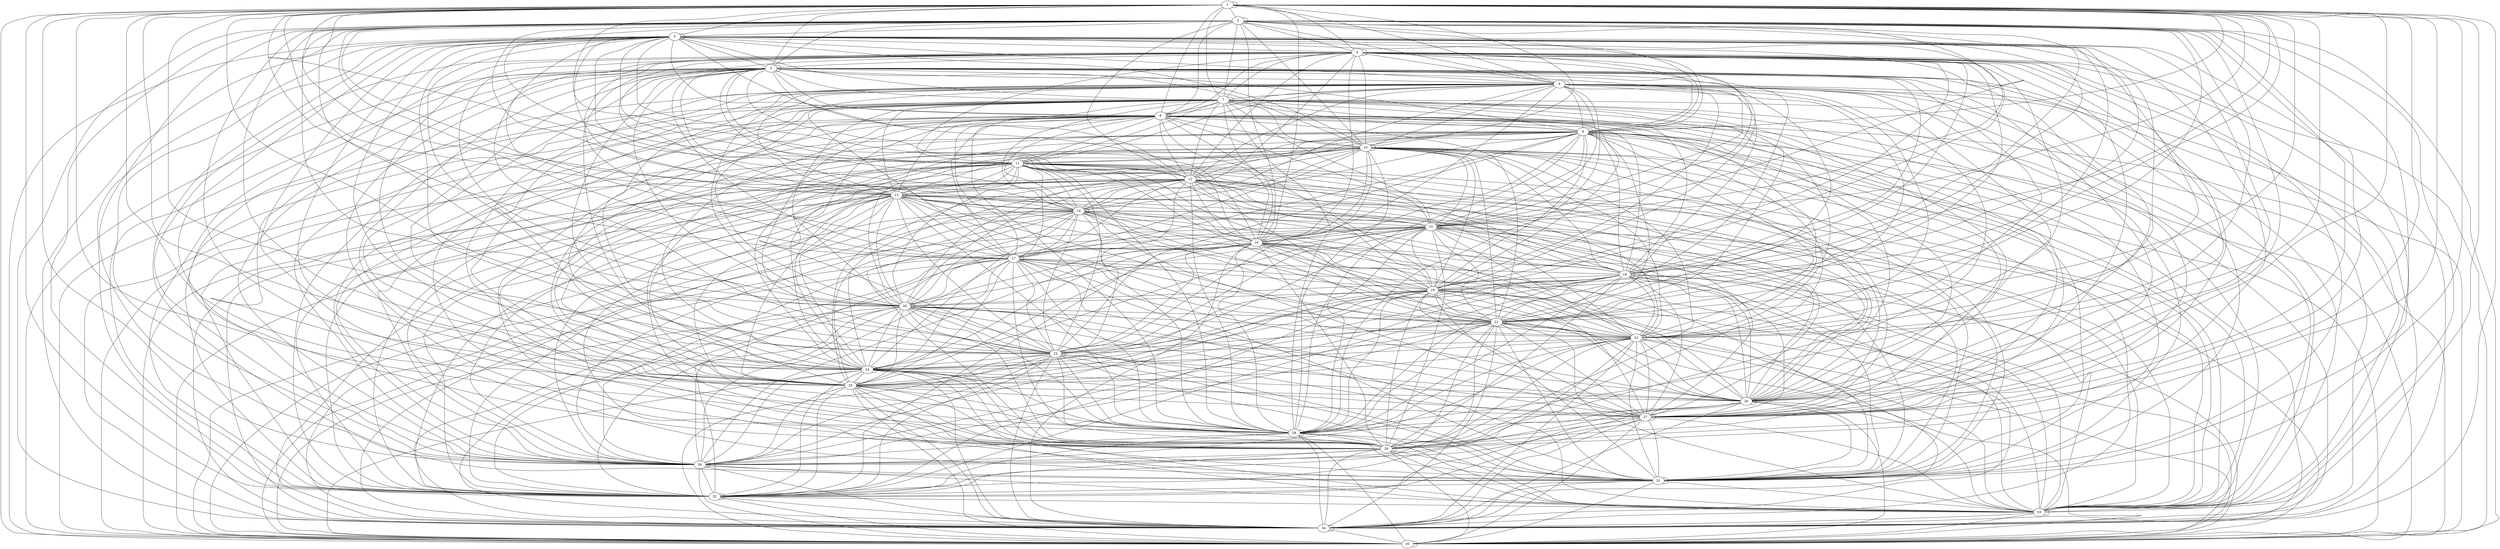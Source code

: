graph  {
1 [host_bandwidth_down="10 Mbit", host_bandwidth_up="10 Mbit"];
2 [host_bandwidth_down="10 Mbit", host_bandwidth_up="10 Mbit"];
3 [host_bandwidth_down="10 Mbit", host_bandwidth_up="10 Mbit"];
4 [host_bandwidth_down="10 Mbit", host_bandwidth_up="10 Mbit"];
5 [host_bandwidth_down="10 Mbit", host_bandwidth_up="10 Mbit"];
6 [host_bandwidth_down="10 Mbit", host_bandwidth_up="10 Mbit"];
7 [host_bandwidth_down="10 Mbit", host_bandwidth_up="10 Mbit"];
8 [host_bandwidth_down="10 Mbit", host_bandwidth_up="10 Mbit"];
9 [host_bandwidth_down="10 Mbit", host_bandwidth_up="10 Mbit"];
10 [host_bandwidth_down="10 Mbit", host_bandwidth_up="10 Mbit"];
11 [host_bandwidth_down="10 Mbit", host_bandwidth_up="10 Mbit"];
12 [host_bandwidth_down="10 Mbit", host_bandwidth_up="10 Mbit"];
13 [host_bandwidth_down="10 Mbit", host_bandwidth_up="10 Mbit"];
14 [host_bandwidth_down="10 Mbit", host_bandwidth_up="10 Mbit"];
15 [host_bandwidth_down="10 Mbit", host_bandwidth_up="10 Mbit"];
16 [host_bandwidth_down="10 Mbit", host_bandwidth_up="10 Mbit"];
17 [host_bandwidth_down="10 Mbit", host_bandwidth_up="10 Mbit"];
18 [host_bandwidth_down="10 Mbit", host_bandwidth_up="10 Mbit"];
19 [host_bandwidth_down="10 Mbit", host_bandwidth_up="10 Mbit"];
20 [host_bandwidth_down="10 Mbit", host_bandwidth_up="10 Mbit"];
21 [host_bandwidth_down="10 Mbit", host_bandwidth_up="10 Mbit"];
22 [host_bandwidth_down="10 Mbit", host_bandwidth_up="10 Mbit"];
23 [host_bandwidth_down="10 Mbit", host_bandwidth_up="10 Mbit"];
24 [host_bandwidth_down="10 Mbit", host_bandwidth_up="10 Mbit"];
25 [host_bandwidth_down="10 Mbit", host_bandwidth_up="10 Mbit"];
26 [host_bandwidth_down="10 Mbit", host_bandwidth_up="10 Mbit"];
27 [host_bandwidth_down="10 Mbit", host_bandwidth_up="10 Mbit"];
28 [host_bandwidth_down="10 Mbit", host_bandwidth_up="10 Mbit"];
29 [host_bandwidth_down="10 Mbit", host_bandwidth_up="10 Mbit"];
30 [host_bandwidth_down="10 Mbit", host_bandwidth_up="10 Mbit"];
31 [host_bandwidth_down="10 Mbit", host_bandwidth_up="10 Mbit"];
32 [host_bandwidth_down="10 Mbit", host_bandwidth_up="10 Mbit"];
33 [host_bandwidth_down="10 Mbit", host_bandwidth_up="10 Mbit"];
34 [host_bandwidth_down="10 Mbit", host_bandwidth_up="10 Mbit"];
35 [host_bandwidth_down="10 Mbit", host_bandwidth_up="10 Mbit"];
1 -- 1  [latency="10 ms", packet_loss="0.0", weight=0];
1 -- 2  [latency="10 ms", packet_loss="0.0", weight=1];
1 -- 3  [latency="10 ms", packet_loss="0.0", weight=1];
1 -- 4  [latency="10 ms", packet_loss="0.0", weight=1];
1 -- 5  [latency="10 ms", packet_loss="0.0", weight=1];
1 -- 6  [latency="10 ms", packet_loss="0.0", weight=1];
1 -- 7  [latency="10 ms", packet_loss="0.0", weight=1];
1 -- 8  [latency="10 ms", packet_loss="0.0", weight=1];
1 -- 9  [latency="10 ms", packet_loss="0.0", weight=1];
1 -- 10  [latency="10 ms", packet_loss="0.0", weight=1];
1 -- 11  [latency="10 ms", packet_loss="0.0", weight=1];
1 -- 12  [latency="10 ms", packet_loss="0.0", weight=1];
1 -- 13  [latency="10 ms", packet_loss="0.0", weight=1];
1 -- 14  [latency="10 ms", packet_loss="0.0", weight=1];
1 -- 15  [latency="10 ms", packet_loss="0.0", weight=1];
1 -- 16  [latency="10 ms", packet_loss="0.0", weight=1];
1 -- 17  [latency="10 ms", packet_loss="0.0", weight=1];
1 -- 18  [latency="10 ms", packet_loss="0.0", weight=1];
1 -- 19  [latency="10 ms", packet_loss="0.0", weight=1];
1 -- 20  [latency="10 ms", packet_loss="0.0", weight=1];
1 -- 21  [latency="10 ms", packet_loss="0.0", weight=1];
1 -- 22  [latency="10 ms", packet_loss="0.0", weight=1];
1 -- 23  [latency="10 ms", packet_loss="0.0", weight=1];
1 -- 24  [latency="10 ms", packet_loss="0.0", weight=1];
1 -- 25  [latency="10 ms", packet_loss="0.0", weight=1];
1 -- 26  [latency="10 ms", packet_loss="0.0", weight=1];
1 -- 27  [latency="10 ms", packet_loss="0.0", weight=1];
1 -- 28  [latency="10 ms", packet_loss="0.0", weight=1];
1 -- 29  [latency="10 ms", packet_loss="0.0", weight=1];
1 -- 30  [latency="10 ms", packet_loss="0.0", weight=1];
1 -- 31  [latency="10 ms", packet_loss="0.0", weight=1];
1 -- 32  [latency="10 ms", packet_loss="0.0", weight=1];
1 -- 33  [latency="10 ms", packet_loss="0.0", weight=1];
1 -- 34  [latency="10 ms", packet_loss="0.0", weight=1];
1 -- 35  [latency="10 ms", packet_loss="0.0", weight=1];
2 -- 2  [latency="10 ms", packet_loss="0.0", weight=0];
2 -- 3  [latency="10 ms", packet_loss="0.0", weight=1];
2 -- 4  [latency="10 ms", packet_loss="0.0", weight=1];
2 -- 5  [latency="10 ms", packet_loss="0.0", weight=1];
2 -- 6  [latency="10 ms", packet_loss="0.0", weight=1];
2 -- 7  [latency="10 ms", packet_loss="0.0", weight=1];
2 -- 8  [latency="10 ms", packet_loss="0.0", weight=1];
2 -- 9  [latency="10 ms", packet_loss="0.0", weight=1];
2 -- 10  [latency="10 ms", packet_loss="0.0", weight=1];
2 -- 11  [latency="10 ms", packet_loss="0.0", weight=1];
2 -- 12  [latency="10 ms", packet_loss="0.0", weight=1];
2 -- 13  [latency="10 ms", packet_loss="0.0", weight=1];
2 -- 14  [latency="10 ms", packet_loss="0.0", weight=1];
2 -- 15  [latency="10 ms", packet_loss="0.0", weight=1];
2 -- 16  [latency="10 ms", packet_loss="0.0", weight=1];
2 -- 17  [latency="10 ms", packet_loss="0.0", weight=1];
2 -- 18  [latency="10 ms", packet_loss="0.0", weight=1];
2 -- 19  [latency="10 ms", packet_loss="0.0", weight=1];
2 -- 20  [latency="10 ms", packet_loss="0.0", weight=1];
2 -- 21  [latency="10 ms", packet_loss="0.0", weight=1];
2 -- 22  [latency="10 ms", packet_loss="0.0", weight=1];
2 -- 23  [latency="10 ms", packet_loss="0.0", weight=1];
2 -- 24  [latency="10 ms", packet_loss="0.0", weight=1];
2 -- 25  [latency="10 ms", packet_loss="0.0", weight=1];
2 -- 26  [latency="10 ms", packet_loss="0.0", weight=1];
2 -- 27  [latency="10 ms", packet_loss="0.0", weight=1];
2 -- 28  [latency="10 ms", packet_loss="0.0", weight=1];
2 -- 29  [latency="10 ms", packet_loss="0.0", weight=1];
2 -- 30  [latency="10 ms", packet_loss="0.0", weight=1];
2 -- 31  [latency="10 ms", packet_loss="0.0", weight=1];
2 -- 32  [latency="10 ms", packet_loss="0.0", weight=1];
2 -- 33  [latency="10 ms", packet_loss="0.0", weight=1];
2 -- 34  [latency="10 ms", packet_loss="0.0", weight=1];
2 -- 35  [latency="10 ms", packet_loss="0.0", weight=1];
3 -- 3  [latency="10 ms", packet_loss="0.0", weight=0];
3 -- 4  [latency="10 ms", packet_loss="0.0", weight=1];
3 -- 5  [latency="10 ms", packet_loss="0.0", weight=1];
3 -- 6  [latency="10 ms", packet_loss="0.0", weight=1];
3 -- 7  [latency="10 ms", packet_loss="0.0", weight=1];
3 -- 8  [latency="10 ms", packet_loss="0.0", weight=1];
3 -- 9  [latency="10 ms", packet_loss="0.0", weight=1];
3 -- 10  [latency="10 ms", packet_loss="0.0", weight=1];
3 -- 11  [latency="10 ms", packet_loss="0.0", weight=1];
3 -- 12  [latency="10 ms", packet_loss="0.0", weight=1];
3 -- 13  [latency="10 ms", packet_loss="0.0", weight=1];
3 -- 14  [latency="10 ms", packet_loss="0.0", weight=1];
3 -- 15  [latency="10 ms", packet_loss="0.0", weight=1];
3 -- 16  [latency="10 ms", packet_loss="0.0", weight=1];
3 -- 17  [latency="10 ms", packet_loss="0.0", weight=1];
3 -- 18  [latency="10 ms", packet_loss="0.0", weight=1];
3 -- 19  [latency="10 ms", packet_loss="0.0", weight=1];
3 -- 20  [latency="10 ms", packet_loss="0.0", weight=1];
3 -- 21  [latency="10 ms", packet_loss="0.0", weight=1];
3 -- 22  [latency="10 ms", packet_loss="0.0", weight=1];
3 -- 23  [latency="10 ms", packet_loss="0.0", weight=1];
3 -- 24  [latency="10 ms", packet_loss="0.0", weight=1];
3 -- 25  [latency="10 ms", packet_loss="0.0", weight=1];
3 -- 26  [latency="10 ms", packet_loss="0.0", weight=1];
3 -- 27  [latency="10 ms", packet_loss="0.0", weight=1];
3 -- 28  [latency="10 ms", packet_loss="0.0", weight=1];
3 -- 29  [latency="10 ms", packet_loss="0.0", weight=1];
3 -- 30  [latency="10 ms", packet_loss="0.0", weight=1];
3 -- 31  [latency="10 ms", packet_loss="0.0", weight=1];
3 -- 32  [latency="10 ms", packet_loss="0.0", weight=1];
3 -- 33  [latency="10 ms", packet_loss="0.0", weight=1];
3 -- 34  [latency="10 ms", packet_loss="0.0", weight=1];
3 -- 35  [latency="10 ms", packet_loss="0.0", weight=1];
4 -- 4  [latency="10 ms", packet_loss="0.0", weight=0];
4 -- 5  [latency="10 ms", packet_loss="0.0", weight=1];
4 -- 6  [latency="10 ms", packet_loss="0.0", weight=1];
4 -- 7  [latency="10 ms", packet_loss="0.0", weight=1];
4 -- 8  [latency="10 ms", packet_loss="0.0", weight=1];
4 -- 9  [latency="10 ms", packet_loss="0.0", weight=1];
4 -- 10  [latency="10 ms", packet_loss="0.0", weight=1];
4 -- 11  [latency="10 ms", packet_loss="0.0", weight=1];
4 -- 12  [latency="10 ms", packet_loss="0.0", weight=1];
4 -- 13  [latency="10 ms", packet_loss="0.0", weight=1];
4 -- 14  [latency="10 ms", packet_loss="0.0", weight=1];
4 -- 15  [latency="10 ms", packet_loss="0.0", weight=1];
4 -- 16  [latency="10 ms", packet_loss="0.0", weight=1];
4 -- 17  [latency="10 ms", packet_loss="0.0", weight=1];
4 -- 18  [latency="10 ms", packet_loss="0.0", weight=1];
4 -- 19  [latency="10 ms", packet_loss="0.0", weight=1];
4 -- 20  [latency="10 ms", packet_loss="0.0", weight=1];
4 -- 21  [latency="10 ms", packet_loss="0.0", weight=1];
4 -- 22  [latency="10 ms", packet_loss="0.0", weight=1];
4 -- 23  [latency="10 ms", packet_loss="0.0", weight=1];
4 -- 24  [latency="10 ms", packet_loss="0.0", weight=1];
4 -- 25  [latency="10 ms", packet_loss="0.0", weight=1];
4 -- 26  [latency="10 ms", packet_loss="0.0", weight=1];
4 -- 27  [latency="10 ms", packet_loss="0.0", weight=1];
4 -- 28  [latency="10 ms", packet_loss="0.0", weight=1];
4 -- 29  [latency="10 ms", packet_loss="0.0", weight=1];
4 -- 30  [latency="10 ms", packet_loss="0.0", weight=1];
4 -- 31  [latency="10 ms", packet_loss="0.0", weight=1];
4 -- 32  [latency="10 ms", packet_loss="0.0", weight=1];
4 -- 33  [latency="10 ms", packet_loss="0.0", weight=1];
4 -- 34  [latency="10 ms", packet_loss="0.0", weight=1];
4 -- 35  [latency="10 ms", packet_loss="0.0", weight=1];
5 -- 5  [latency="10 ms", packet_loss="0.0", weight=0];
5 -- 6  [latency="10 ms", packet_loss="0.0", weight=1];
5 -- 7  [latency="10 ms", packet_loss="0.0", weight=1];
5 -- 8  [latency="10 ms", packet_loss="0.0", weight=1];
5 -- 9  [latency="10 ms", packet_loss="0.0", weight=1];
5 -- 10  [latency="10 ms", packet_loss="0.0", weight=1];
5 -- 11  [latency="10 ms", packet_loss="0.0", weight=1];
5 -- 12  [latency="10 ms", packet_loss="0.0", weight=1];
5 -- 13  [latency="10 ms", packet_loss="0.0", weight=1];
5 -- 14  [latency="10 ms", packet_loss="0.0", weight=1];
5 -- 15  [latency="10 ms", packet_loss="0.0", weight=1];
5 -- 16  [latency="10 ms", packet_loss="0.0", weight=1];
5 -- 17  [latency="10 ms", packet_loss="0.0", weight=1];
5 -- 18  [latency="10 ms", packet_loss="0.0", weight=1];
5 -- 19  [latency="10 ms", packet_loss="0.0", weight=1];
5 -- 20  [latency="10 ms", packet_loss="0.0", weight=1];
5 -- 21  [latency="10 ms", packet_loss="0.0", weight=1];
5 -- 22  [latency="10 ms", packet_loss="0.0", weight=1];
5 -- 23  [latency="10 ms", packet_loss="0.0", weight=1];
5 -- 24  [latency="10 ms", packet_loss="0.0", weight=1];
5 -- 25  [latency="10 ms", packet_loss="0.0", weight=1];
5 -- 26  [latency="10 ms", packet_loss="0.0", weight=1];
5 -- 27  [latency="10 ms", packet_loss="0.0", weight=1];
5 -- 28  [latency="10 ms", packet_loss="0.0", weight=1];
5 -- 29  [latency="10 ms", packet_loss="0.0", weight=1];
5 -- 30  [latency="10 ms", packet_loss="0.0", weight=1];
5 -- 31  [latency="10 ms", packet_loss="0.0", weight=1];
5 -- 32  [latency="10 ms", packet_loss="0.0", weight=1];
5 -- 33  [latency="10 ms", packet_loss="0.0", weight=1];
5 -- 34  [latency="10 ms", packet_loss="0.0", weight=1];
5 -- 35  [latency="10 ms", packet_loss="0.0", weight=1];
6 -- 6  [latency="10 ms", packet_loss="0.0", weight=0];
6 -- 7  [latency="10 ms", packet_loss="0.0", weight=1];
6 -- 8  [latency="10 ms", packet_loss="0.0", weight=1];
6 -- 9  [latency="10 ms", packet_loss="0.0", weight=1];
6 -- 10  [latency="10 ms", packet_loss="0.0", weight=1];
6 -- 11  [latency="10 ms", packet_loss="0.0", weight=1];
6 -- 12  [latency="10 ms", packet_loss="0.0", weight=1];
6 -- 13  [latency="10 ms", packet_loss="0.0", weight=1];
6 -- 14  [latency="10 ms", packet_loss="0.0", weight=1];
6 -- 15  [latency="10 ms", packet_loss="0.0", weight=1];
6 -- 16  [latency="10 ms", packet_loss="0.0", weight=1];
6 -- 17  [latency="10 ms", packet_loss="0.0", weight=1];
6 -- 18  [latency="10 ms", packet_loss="0.0", weight=1];
6 -- 19  [latency="10 ms", packet_loss="0.0", weight=1];
6 -- 20  [latency="10 ms", packet_loss="0.0", weight=1];
6 -- 21  [latency="10 ms", packet_loss="0.0", weight=1];
6 -- 22  [latency="10 ms", packet_loss="0.0", weight=1];
6 -- 23  [latency="10 ms", packet_loss="0.0", weight=1];
6 -- 24  [latency="10 ms", packet_loss="0.0", weight=1];
6 -- 25  [latency="10 ms", packet_loss="0.0", weight=1];
6 -- 26  [latency="10 ms", packet_loss="0.0", weight=1];
6 -- 27  [latency="10 ms", packet_loss="0.0", weight=1];
6 -- 28  [latency="10 ms", packet_loss="0.0", weight=1];
6 -- 29  [latency="10 ms", packet_loss="0.0", weight=1];
6 -- 30  [latency="10 ms", packet_loss="0.0", weight=1];
6 -- 31  [latency="10 ms", packet_loss="0.0", weight=1];
6 -- 32  [latency="10 ms", packet_loss="0.0", weight=1];
6 -- 33  [latency="10 ms", packet_loss="0.0", weight=1];
6 -- 34  [latency="10 ms", packet_loss="0.0", weight=1];
6 -- 35  [latency="10 ms", packet_loss="0.0", weight=1];
7 -- 7  [latency="10 ms", packet_loss="0.0", weight=0];
7 -- 8  [latency="10 ms", packet_loss="0.0", weight=1];
7 -- 9  [latency="10 ms", packet_loss="0.0", weight=1];
7 -- 10  [latency="10 ms", packet_loss="0.0", weight=1];
7 -- 11  [latency="10 ms", packet_loss="0.0", weight=1];
7 -- 12  [latency="10 ms", packet_loss="0.0", weight=1];
7 -- 13  [latency="10 ms", packet_loss="0.0", weight=1];
7 -- 14  [latency="10 ms", packet_loss="0.0", weight=1];
7 -- 15  [latency="10 ms", packet_loss="0.0", weight=1];
7 -- 16  [latency="10 ms", packet_loss="0.0", weight=1];
7 -- 17  [latency="10 ms", packet_loss="0.0", weight=1];
7 -- 18  [latency="10 ms", packet_loss="0.0", weight=1];
7 -- 19  [latency="10 ms", packet_loss="0.0", weight=1];
7 -- 20  [latency="10 ms", packet_loss="0.0", weight=1];
7 -- 21  [latency="10 ms", packet_loss="0.0", weight=1];
7 -- 22  [latency="10 ms", packet_loss="0.0", weight=1];
7 -- 23  [latency="10 ms", packet_loss="0.0", weight=1];
7 -- 24  [latency="10 ms", packet_loss="0.0", weight=1];
7 -- 25  [latency="10 ms", packet_loss="0.0", weight=1];
7 -- 26  [latency="10 ms", packet_loss="0.0", weight=1];
7 -- 27  [latency="10 ms", packet_loss="0.0", weight=1];
7 -- 28  [latency="10 ms", packet_loss="0.0", weight=1];
7 -- 29  [latency="10 ms", packet_loss="0.0", weight=1];
7 -- 30  [latency="10 ms", packet_loss="0.0", weight=1];
7 -- 31  [latency="10 ms", packet_loss="0.0", weight=1];
7 -- 32  [latency="10 ms", packet_loss="0.0", weight=1];
7 -- 33  [latency="10 ms", packet_loss="0.0", weight=1];
7 -- 34  [latency="10 ms", packet_loss="0.0", weight=1];
7 -- 35  [latency="10 ms", packet_loss="0.0", weight=1];
8 -- 8  [latency="10 ms", packet_loss="0.0", weight=0];
8 -- 9  [latency="10 ms", packet_loss="0.0", weight=1];
8 -- 10  [latency="10 ms", packet_loss="0.0", weight=1];
8 -- 11  [latency="10 ms", packet_loss="0.0", weight=1];
8 -- 12  [latency="10 ms", packet_loss="0.0", weight=1];
8 -- 13  [latency="10 ms", packet_loss="0.0", weight=1];
8 -- 14  [latency="10 ms", packet_loss="0.0", weight=1];
8 -- 15  [latency="10 ms", packet_loss="0.0", weight=1];
8 -- 16  [latency="10 ms", packet_loss="0.0", weight=1];
8 -- 17  [latency="10 ms", packet_loss="0.0", weight=1];
8 -- 18  [latency="10 ms", packet_loss="0.0", weight=1];
8 -- 19  [latency="10 ms", packet_loss="0.0", weight=1];
8 -- 20  [latency="10 ms", packet_loss="0.0", weight=1];
8 -- 21  [latency="10 ms", packet_loss="0.0", weight=1];
8 -- 22  [latency="10 ms", packet_loss="0.0", weight=1];
8 -- 23  [latency="10 ms", packet_loss="0.0", weight=1];
8 -- 24  [latency="10 ms", packet_loss="0.0", weight=1];
8 -- 25  [latency="10 ms", packet_loss="0.0", weight=1];
8 -- 26  [latency="10 ms", packet_loss="0.0", weight=1];
8 -- 27  [latency="10 ms", packet_loss="0.0", weight=1];
8 -- 28  [latency="10 ms", packet_loss="0.0", weight=1];
8 -- 29  [latency="10 ms", packet_loss="0.0", weight=1];
8 -- 30  [latency="10 ms", packet_loss="0.0", weight=1];
8 -- 31  [latency="10 ms", packet_loss="0.0", weight=1];
8 -- 32  [latency="10 ms", packet_loss="0.0", weight=1];
8 -- 33  [latency="10 ms", packet_loss="0.0", weight=1];
8 -- 34  [latency="10 ms", packet_loss="0.0", weight=1];
8 -- 35  [latency="10 ms", packet_loss="0.0", weight=1];
9 -- 9  [latency="10 ms", packet_loss="0.0", weight=0];
9 -- 10  [latency="10 ms", packet_loss="0.0", weight=1];
9 -- 11  [latency="10 ms", packet_loss="0.0", weight=1];
9 -- 12  [latency="10 ms", packet_loss="0.0", weight=1];
9 -- 13  [latency="10 ms", packet_loss="0.0", weight=1];
9 -- 14  [latency="10 ms", packet_loss="0.0", weight=1];
9 -- 15  [latency="10 ms", packet_loss="0.0", weight=1];
9 -- 16  [latency="10 ms", packet_loss="0.0", weight=1];
9 -- 17  [latency="10 ms", packet_loss="0.0", weight=1];
9 -- 18  [latency="10 ms", packet_loss="0.0", weight=1];
9 -- 19  [latency="10 ms", packet_loss="0.0", weight=1];
9 -- 20  [latency="10 ms", packet_loss="0.0", weight=1];
9 -- 21  [latency="10 ms", packet_loss="0.0", weight=1];
9 -- 22  [latency="10 ms", packet_loss="0.0", weight=1];
9 -- 23  [latency="10 ms", packet_loss="0.0", weight=1];
9 -- 24  [latency="10 ms", packet_loss="0.0", weight=1];
9 -- 25  [latency="10 ms", packet_loss="0.0", weight=1];
9 -- 26  [latency="10 ms", packet_loss="0.0", weight=1];
9 -- 27  [latency="10 ms", packet_loss="0.0", weight=1];
9 -- 28  [latency="10 ms", packet_loss="0.0", weight=1];
9 -- 29  [latency="10 ms", packet_loss="0.0", weight=1];
9 -- 30  [latency="10 ms", packet_loss="0.0", weight=1];
9 -- 31  [latency="10 ms", packet_loss="0.0", weight=1];
9 -- 32  [latency="10 ms", packet_loss="0.0", weight=1];
9 -- 33  [latency="10 ms", packet_loss="0.0", weight=1];
9 -- 34  [latency="10 ms", packet_loss="0.0", weight=1];
9 -- 35  [latency="10 ms", packet_loss="0.0", weight=1];
10 -- 10  [latency="10 ms", packet_loss="0.0", weight=0];
10 -- 11  [latency="10 ms", packet_loss="0.0", weight=1];
10 -- 12  [latency="10 ms", packet_loss="0.0", weight=1];
10 -- 13  [latency="10 ms", packet_loss="0.0", weight=1];
10 -- 14  [latency="10 ms", packet_loss="0.0", weight=1];
10 -- 15  [latency="10 ms", packet_loss="0.0", weight=1];
10 -- 16  [latency="10 ms", packet_loss="0.0", weight=1];
10 -- 17  [latency="10 ms", packet_loss="0.0", weight=1];
10 -- 18  [latency="10 ms", packet_loss="0.0", weight=1];
10 -- 19  [latency="10 ms", packet_loss="0.0", weight=1];
10 -- 20  [latency="10 ms", packet_loss="0.0", weight=1];
10 -- 21  [latency="10 ms", packet_loss="0.0", weight=1];
10 -- 22  [latency="10 ms", packet_loss="0.0", weight=1];
10 -- 23  [latency="10 ms", packet_loss="0.0", weight=1];
10 -- 24  [latency="10 ms", packet_loss="0.0", weight=1];
10 -- 25  [latency="10 ms", packet_loss="0.0", weight=1];
10 -- 26  [latency="10 ms", packet_loss="0.0", weight=1];
10 -- 27  [latency="10 ms", packet_loss="0.0", weight=1];
10 -- 28  [latency="10 ms", packet_loss="0.0", weight=1];
10 -- 29  [latency="10 ms", packet_loss="0.0", weight=1];
10 -- 30  [latency="10 ms", packet_loss="0.0", weight=1];
10 -- 31  [latency="10 ms", packet_loss="0.0", weight=1];
10 -- 32  [latency="10 ms", packet_loss="0.0", weight=1];
10 -- 33  [latency="10 ms", packet_loss="0.0", weight=1];
10 -- 34  [latency="10 ms", packet_loss="0.0", weight=1];
10 -- 35  [latency="10 ms", packet_loss="0.0", weight=1];
11 -- 11  [latency="10 ms", packet_loss="0.0", weight=0];
11 -- 12  [latency="10 ms", packet_loss="0.0", weight=1];
11 -- 13  [latency="10 ms", packet_loss="0.0", weight=1];
11 -- 14  [latency="10 ms", packet_loss="0.0", weight=1];
11 -- 15  [latency="10 ms", packet_loss="0.0", weight=1];
11 -- 16  [latency="10 ms", packet_loss="0.0", weight=1];
11 -- 17  [latency="10 ms", packet_loss="0.0", weight=1];
11 -- 18  [latency="10 ms", packet_loss="0.0", weight=1];
11 -- 19  [latency="10 ms", packet_loss="0.0", weight=1];
11 -- 20  [latency="10 ms", packet_loss="0.0", weight=1];
11 -- 21  [latency="10 ms", packet_loss="0.0", weight=1];
11 -- 22  [latency="10 ms", packet_loss="0.0", weight=1];
11 -- 23  [latency="10 ms", packet_loss="0.0", weight=1];
11 -- 24  [latency="10 ms", packet_loss="0.0", weight=1];
11 -- 25  [latency="10 ms", packet_loss="0.0", weight=1];
11 -- 26  [latency="10 ms", packet_loss="0.0", weight=1];
11 -- 27  [latency="10 ms", packet_loss="0.0", weight=1];
11 -- 28  [latency="10 ms", packet_loss="0.0", weight=1];
11 -- 29  [latency="10 ms", packet_loss="0.0", weight=1];
11 -- 30  [latency="10 ms", packet_loss="0.0", weight=1];
11 -- 31  [latency="10 ms", packet_loss="0.0", weight=1];
11 -- 32  [latency="10 ms", packet_loss="0.0", weight=1];
11 -- 33  [latency="10 ms", packet_loss="0.0", weight=1];
11 -- 34  [latency="10 ms", packet_loss="0.0", weight=1];
11 -- 35  [latency="10 ms", packet_loss="0.0", weight=1];
12 -- 12  [latency="10 ms", packet_loss="0.0", weight=0];
12 -- 13  [latency="10 ms", packet_loss="0.0", weight=1];
12 -- 14  [latency="10 ms", packet_loss="0.0", weight=1];
12 -- 15  [latency="10 ms", packet_loss="0.0", weight=1];
12 -- 16  [latency="10 ms", packet_loss="0.0", weight=1];
12 -- 17  [latency="10 ms", packet_loss="0.0", weight=1];
12 -- 18  [latency="10 ms", packet_loss="0.0", weight=1];
12 -- 19  [latency="10 ms", packet_loss="0.0", weight=1];
12 -- 20  [latency="10 ms", packet_loss="0.0", weight=1];
12 -- 21  [latency="10 ms", packet_loss="0.0", weight=1];
12 -- 22  [latency="10 ms", packet_loss="0.0", weight=1];
12 -- 23  [latency="10 ms", packet_loss="0.0", weight=1];
12 -- 24  [latency="10 ms", packet_loss="0.0", weight=1];
12 -- 25  [latency="10 ms", packet_loss="0.0", weight=1];
12 -- 26  [latency="10 ms", packet_loss="0.0", weight=1];
12 -- 27  [latency="10 ms", packet_loss="0.0", weight=1];
12 -- 28  [latency="10 ms", packet_loss="0.0", weight=1];
12 -- 29  [latency="10 ms", packet_loss="0.0", weight=1];
12 -- 30  [latency="10 ms", packet_loss="0.0", weight=1];
12 -- 31  [latency="10 ms", packet_loss="0.0", weight=1];
12 -- 32  [latency="10 ms", packet_loss="0.0", weight=1];
12 -- 33  [latency="10 ms", packet_loss="0.0", weight=1];
12 -- 34  [latency="10 ms", packet_loss="0.0", weight=1];
12 -- 35  [latency="10 ms", packet_loss="0.0", weight=1];
13 -- 13  [latency="10 ms", packet_loss="0.0", weight=0];
13 -- 14  [latency="10 ms", packet_loss="0.0", weight=1];
13 -- 15  [latency="10 ms", packet_loss="0.0", weight=1];
13 -- 16  [latency="10 ms", packet_loss="0.0", weight=1];
13 -- 17  [latency="10 ms", packet_loss="0.0", weight=1];
13 -- 18  [latency="10 ms", packet_loss="0.0", weight=1];
13 -- 19  [latency="10 ms", packet_loss="0.0", weight=1];
13 -- 20  [latency="10 ms", packet_loss="0.0", weight=1];
13 -- 21  [latency="10 ms", packet_loss="0.0", weight=1];
13 -- 22  [latency="10 ms", packet_loss="0.0", weight=1];
13 -- 23  [latency="10 ms", packet_loss="0.0", weight=1];
13 -- 24  [latency="10 ms", packet_loss="0.0", weight=1];
13 -- 25  [latency="10 ms", packet_loss="0.0", weight=1];
13 -- 26  [latency="10 ms", packet_loss="0.0", weight=1];
13 -- 27  [latency="10 ms", packet_loss="0.0", weight=1];
13 -- 28  [latency="10 ms", packet_loss="0.0", weight=1];
13 -- 29  [latency="10 ms", packet_loss="0.0", weight=1];
13 -- 30  [latency="10 ms", packet_loss="0.0", weight=1];
13 -- 31  [latency="10 ms", packet_loss="0.0", weight=1];
13 -- 32  [latency="10 ms", packet_loss="0.0", weight=1];
13 -- 33  [latency="10 ms", packet_loss="0.0", weight=1];
13 -- 34  [latency="10 ms", packet_loss="0.0", weight=1];
13 -- 35  [latency="10 ms", packet_loss="0.0", weight=1];
14 -- 14  [latency="10 ms", packet_loss="0.0", weight=0];
14 -- 15  [latency="10 ms", packet_loss="0.0", weight=1];
14 -- 16  [latency="10 ms", packet_loss="0.0", weight=1];
14 -- 17  [latency="10 ms", packet_loss="0.0", weight=1];
14 -- 18  [latency="10 ms", packet_loss="0.0", weight=1];
14 -- 19  [latency="10 ms", packet_loss="0.0", weight=1];
14 -- 20  [latency="10 ms", packet_loss="0.0", weight=1];
14 -- 21  [latency="10 ms", packet_loss="0.0", weight=1];
14 -- 22  [latency="10 ms", packet_loss="0.0", weight=1];
14 -- 23  [latency="10 ms", packet_loss="0.0", weight=1];
14 -- 24  [latency="10 ms", packet_loss="0.0", weight=1];
14 -- 25  [latency="10 ms", packet_loss="0.0", weight=1];
14 -- 26  [latency="10 ms", packet_loss="0.0", weight=1];
14 -- 27  [latency="10 ms", packet_loss="0.0", weight=1];
14 -- 28  [latency="10 ms", packet_loss="0.0", weight=1];
14 -- 29  [latency="10 ms", packet_loss="0.0", weight=1];
14 -- 30  [latency="10 ms", packet_loss="0.0", weight=1];
14 -- 31  [latency="10 ms", packet_loss="0.0", weight=1];
14 -- 32  [latency="10 ms", packet_loss="0.0", weight=1];
14 -- 33  [latency="10 ms", packet_loss="0.0", weight=1];
14 -- 34  [latency="10 ms", packet_loss="0.0", weight=1];
14 -- 35  [latency="10 ms", packet_loss="0.0", weight=1];
15 -- 15  [latency="10 ms", packet_loss="0.0", weight=0];
15 -- 16  [latency="10 ms", packet_loss="0.0", weight=1];
15 -- 17  [latency="10 ms", packet_loss="0.0", weight=1];
15 -- 18  [latency="10 ms", packet_loss="0.0", weight=1];
15 -- 19  [latency="10 ms", packet_loss="0.0", weight=1];
15 -- 20  [latency="10 ms", packet_loss="0.0", weight=1];
15 -- 21  [latency="10 ms", packet_loss="0.0", weight=1];
15 -- 22  [latency="10 ms", packet_loss="0.0", weight=1];
15 -- 23  [latency="10 ms", packet_loss="0.0", weight=1];
15 -- 24  [latency="10 ms", packet_loss="0.0", weight=1];
15 -- 25  [latency="10 ms", packet_loss="0.0", weight=1];
15 -- 26  [latency="10 ms", packet_loss="0.0", weight=1];
15 -- 27  [latency="10 ms", packet_loss="0.0", weight=1];
15 -- 28  [latency="10 ms", packet_loss="0.0", weight=1];
15 -- 29  [latency="10 ms", packet_loss="0.0", weight=1];
15 -- 30  [latency="10 ms", packet_loss="0.0", weight=1];
15 -- 31  [latency="10 ms", packet_loss="0.0", weight=1];
15 -- 32  [latency="10 ms", packet_loss="0.0", weight=1];
15 -- 33  [latency="10 ms", packet_loss="0.0", weight=1];
15 -- 34  [latency="10 ms", packet_loss="0.0", weight=1];
15 -- 35  [latency="10 ms", packet_loss="0.0", weight=1];
16 -- 16  [latency="10 ms", packet_loss="0.0", weight=0];
16 -- 17  [latency="10 ms", packet_loss="0.0", weight=1];
16 -- 18  [latency="10 ms", packet_loss="0.0", weight=1];
16 -- 19  [latency="10 ms", packet_loss="0.0", weight=1];
16 -- 20  [latency="10 ms", packet_loss="0.0", weight=1];
16 -- 21  [latency="10 ms", packet_loss="0.0", weight=1];
16 -- 22  [latency="10 ms", packet_loss="0.0", weight=1];
16 -- 23  [latency="10 ms", packet_loss="0.0", weight=1];
16 -- 24  [latency="10 ms", packet_loss="0.0", weight=1];
16 -- 25  [latency="10 ms", packet_loss="0.0", weight=1];
16 -- 26  [latency="10 ms", packet_loss="0.0", weight=1];
16 -- 27  [latency="10 ms", packet_loss="0.0", weight=1];
16 -- 28  [latency="10 ms", packet_loss="0.0", weight=1];
16 -- 29  [latency="10 ms", packet_loss="0.0", weight=1];
16 -- 30  [latency="10 ms", packet_loss="0.0", weight=1];
16 -- 31  [latency="10 ms", packet_loss="0.0", weight=1];
16 -- 32  [latency="10 ms", packet_loss="0.0", weight=1];
16 -- 33  [latency="10 ms", packet_loss="0.0", weight=1];
16 -- 34  [latency="10 ms", packet_loss="0.0", weight=1];
16 -- 35  [latency="10 ms", packet_loss="0.0", weight=1];
17 -- 17  [latency="10 ms", packet_loss="0.0", weight=0];
17 -- 18  [latency="10 ms", packet_loss="0.0", weight=1];
17 -- 19  [latency="10 ms", packet_loss="0.0", weight=1];
17 -- 20  [latency="10 ms", packet_loss="0.0", weight=1];
17 -- 21  [latency="10 ms", packet_loss="0.0", weight=1];
17 -- 22  [latency="10 ms", packet_loss="0.0", weight=1];
17 -- 23  [latency="10 ms", packet_loss="0.0", weight=1];
17 -- 24  [latency="10 ms", packet_loss="0.0", weight=1];
17 -- 25  [latency="10 ms", packet_loss="0.0", weight=1];
17 -- 26  [latency="10 ms", packet_loss="0.0", weight=1];
17 -- 27  [latency="10 ms", packet_loss="0.0", weight=1];
17 -- 28  [latency="10 ms", packet_loss="0.0", weight=1];
17 -- 29  [latency="10 ms", packet_loss="0.0", weight=1];
17 -- 30  [latency="10 ms", packet_loss="0.0", weight=1];
17 -- 31  [latency="10 ms", packet_loss="0.0", weight=1];
17 -- 32  [latency="10 ms", packet_loss="0.0", weight=1];
17 -- 33  [latency="10 ms", packet_loss="0.0", weight=1];
17 -- 34  [latency="10 ms", packet_loss="0.0", weight=1];
17 -- 35  [latency="10 ms", packet_loss="0.0", weight=1];
18 -- 18  [latency="10 ms", packet_loss="0.0", weight=0];
18 -- 19  [latency="10 ms", packet_loss="0.0", weight=1];
18 -- 20  [latency="10 ms", packet_loss="0.0", weight=1];
18 -- 21  [latency="10 ms", packet_loss="0.0", weight=1];
18 -- 22  [latency="10 ms", packet_loss="0.0", weight=1];
18 -- 23  [latency="10 ms", packet_loss="0.0", weight=1];
18 -- 24  [latency="10 ms", packet_loss="0.0", weight=1];
18 -- 25  [latency="10 ms", packet_loss="0.0", weight=1];
18 -- 26  [latency="10 ms", packet_loss="0.0", weight=1];
18 -- 27  [latency="10 ms", packet_loss="0.0", weight=1];
18 -- 28  [latency="10 ms", packet_loss="0.0", weight=1];
18 -- 29  [latency="10 ms", packet_loss="0.0", weight=1];
18 -- 30  [latency="10 ms", packet_loss="0.0", weight=1];
18 -- 31  [latency="10 ms", packet_loss="0.0", weight=1];
18 -- 32  [latency="10 ms", packet_loss="0.0", weight=1];
18 -- 33  [latency="10 ms", packet_loss="0.0", weight=1];
18 -- 34  [latency="10 ms", packet_loss="0.0", weight=1];
18 -- 35  [latency="10 ms", packet_loss="0.0", weight=1];
19 -- 19  [latency="10 ms", packet_loss="0.0", weight=0];
19 -- 20  [latency="10 ms", packet_loss="0.0", weight=1];
19 -- 21  [latency="10 ms", packet_loss="0.0", weight=1];
19 -- 22  [latency="10 ms", packet_loss="0.0", weight=1];
19 -- 23  [latency="10 ms", packet_loss="0.0", weight=1];
19 -- 24  [latency="10 ms", packet_loss="0.0", weight=1];
19 -- 25  [latency="10 ms", packet_loss="0.0", weight=1];
19 -- 26  [latency="10 ms", packet_loss="0.0", weight=1];
19 -- 27  [latency="10 ms", packet_loss="0.0", weight=1];
19 -- 28  [latency="10 ms", packet_loss="0.0", weight=1];
19 -- 29  [latency="10 ms", packet_loss="0.0", weight=1];
19 -- 30  [latency="10 ms", packet_loss="0.0", weight=1];
19 -- 31  [latency="10 ms", packet_loss="0.0", weight=1];
19 -- 32  [latency="10 ms", packet_loss="0.0", weight=1];
19 -- 33  [latency="10 ms", packet_loss="0.0", weight=1];
19 -- 34  [latency="10 ms", packet_loss="0.0", weight=1];
19 -- 35  [latency="10 ms", packet_loss="0.0", weight=1];
20 -- 20  [latency="10 ms", packet_loss="0.0", weight=0];
20 -- 21  [latency="10 ms", packet_loss="0.0", weight=1];
20 -- 22  [latency="10 ms", packet_loss="0.0", weight=1];
20 -- 23  [latency="10 ms", packet_loss="0.0", weight=1];
20 -- 24  [latency="10 ms", packet_loss="0.0", weight=1];
20 -- 25  [latency="10 ms", packet_loss="0.0", weight=1];
20 -- 26  [latency="10 ms", packet_loss="0.0", weight=1];
20 -- 27  [latency="10 ms", packet_loss="0.0", weight=1];
20 -- 28  [latency="10 ms", packet_loss="0.0", weight=1];
20 -- 29  [latency="10 ms", packet_loss="0.0", weight=1];
20 -- 30  [latency="10 ms", packet_loss="0.0", weight=1];
20 -- 31  [latency="10 ms", packet_loss="0.0", weight=1];
20 -- 32  [latency="10 ms", packet_loss="0.0", weight=1];
20 -- 33  [latency="10 ms", packet_loss="0.0", weight=1];
20 -- 34  [latency="10 ms", packet_loss="0.0", weight=1];
20 -- 35  [latency="10 ms", packet_loss="0.0", weight=1];
21 -- 21  [latency="10 ms", packet_loss="0.0", weight=0];
21 -- 22  [latency="10 ms", packet_loss="0.0", weight=1];
21 -- 23  [latency="10 ms", packet_loss="0.0", weight=1];
21 -- 24  [latency="10 ms", packet_loss="0.0", weight=1];
21 -- 25  [latency="10 ms", packet_loss="0.0", weight=1];
21 -- 26  [latency="10 ms", packet_loss="0.0", weight=1];
21 -- 27  [latency="10 ms", packet_loss="0.0", weight=1];
21 -- 28  [latency="10 ms", packet_loss="0.0", weight=1];
21 -- 29  [latency="10 ms", packet_loss="0.0", weight=1];
21 -- 30  [latency="10 ms", packet_loss="0.0", weight=1];
21 -- 31  [latency="10 ms", packet_loss="0.0", weight=1];
21 -- 32  [latency="10 ms", packet_loss="0.0", weight=1];
21 -- 33  [latency="10 ms", packet_loss="0.0", weight=1];
21 -- 34  [latency="10 ms", packet_loss="0.0", weight=1];
21 -- 35  [latency="10 ms", packet_loss="0.0", weight=1];
22 -- 22  [latency="10 ms", packet_loss="0.0", weight=0];
22 -- 23  [latency="10 ms", packet_loss="0.0", weight=1];
22 -- 24  [latency="10 ms", packet_loss="0.0", weight=1];
22 -- 25  [latency="10 ms", packet_loss="0.0", weight=1];
22 -- 26  [latency="10 ms", packet_loss="0.0", weight=1];
22 -- 27  [latency="10 ms", packet_loss="0.0", weight=1];
22 -- 28  [latency="10 ms", packet_loss="0.0", weight=1];
22 -- 29  [latency="10 ms", packet_loss="0.0", weight=1];
22 -- 30  [latency="10 ms", packet_loss="0.0", weight=1];
22 -- 31  [latency="10 ms", packet_loss="0.0", weight=1];
22 -- 32  [latency="10 ms", packet_loss="0.0", weight=1];
22 -- 33  [latency="10 ms", packet_loss="0.0", weight=1];
22 -- 34  [latency="10 ms", packet_loss="0.0", weight=1];
22 -- 35  [latency="10 ms", packet_loss="0.0", weight=1];
23 -- 23  [latency="10 ms", packet_loss="0.0", weight=0];
23 -- 24  [latency="10 ms", packet_loss="0.0", weight=1];
23 -- 25  [latency="10 ms", packet_loss="0.0", weight=1];
23 -- 26  [latency="10 ms", packet_loss="0.0", weight=1];
23 -- 27  [latency="10 ms", packet_loss="0.0", weight=1];
23 -- 28  [latency="10 ms", packet_loss="0.0", weight=1];
23 -- 29  [latency="10 ms", packet_loss="0.0", weight=1];
23 -- 30  [latency="10 ms", packet_loss="0.0", weight=1];
23 -- 31  [latency="10 ms", packet_loss="0.0", weight=1];
23 -- 32  [latency="10 ms", packet_loss="0.0", weight=1];
23 -- 33  [latency="10 ms", packet_loss="0.0", weight=1];
23 -- 34  [latency="10 ms", packet_loss="0.0", weight=1];
23 -- 35  [latency="10 ms", packet_loss="0.0", weight=1];
24 -- 24  [latency="10 ms", packet_loss="0.0", weight=0];
24 -- 25  [latency="10 ms", packet_loss="0.0", weight=1];
24 -- 26  [latency="10 ms", packet_loss="0.0", weight=1];
24 -- 27  [latency="10 ms", packet_loss="0.0", weight=1];
24 -- 28  [latency="10 ms", packet_loss="0.0", weight=1];
24 -- 29  [latency="10 ms", packet_loss="0.0", weight=1];
24 -- 30  [latency="10 ms", packet_loss="0.0", weight=1];
24 -- 31  [latency="10 ms", packet_loss="0.0", weight=1];
24 -- 32  [latency="10 ms", packet_loss="0.0", weight=1];
24 -- 33  [latency="10 ms", packet_loss="0.0", weight=1];
24 -- 34  [latency="10 ms", packet_loss="0.0", weight=1];
24 -- 35  [latency="10 ms", packet_loss="0.0", weight=1];
25 -- 25  [latency="10 ms", packet_loss="0.0", weight=0];
25 -- 26  [latency="10 ms", packet_loss="0.0", weight=1];
25 -- 27  [latency="10 ms", packet_loss="0.0", weight=1];
25 -- 28  [latency="10 ms", packet_loss="0.0", weight=1];
25 -- 29  [latency="10 ms", packet_loss="0.0", weight=1];
25 -- 30  [latency="10 ms", packet_loss="0.0", weight=1];
25 -- 31  [latency="10 ms", packet_loss="0.0", weight=1];
25 -- 32  [latency="10 ms", packet_loss="0.0", weight=1];
25 -- 33  [latency="10 ms", packet_loss="0.0", weight=1];
25 -- 34  [latency="10 ms", packet_loss="0.0", weight=1];
25 -- 35  [latency="10 ms", packet_loss="0.0", weight=1];
26 -- 26  [latency="10 ms", packet_loss="0.0", weight=0];
26 -- 27  [latency="10 ms", packet_loss="0.0", weight=1];
26 -- 28  [latency="10 ms", packet_loss="0.0", weight=1];
26 -- 29  [latency="10 ms", packet_loss="0.0", weight=1];
26 -- 30  [latency="10 ms", packet_loss="0.0", weight=1];
26 -- 31  [latency="10 ms", packet_loss="0.0", weight=1];
26 -- 32  [latency="10 ms", packet_loss="0.0", weight=1];
26 -- 33  [latency="10 ms", packet_loss="0.0", weight=1];
26 -- 34  [latency="10 ms", packet_loss="0.0", weight=1];
26 -- 35  [latency="10 ms", packet_loss="0.0", weight=1];
27 -- 27  [latency="10 ms", packet_loss="0.0", weight=0];
27 -- 28  [latency="10 ms", packet_loss="0.0", weight=1];
27 -- 29  [latency="10 ms", packet_loss="0.0", weight=1];
27 -- 30  [latency="10 ms", packet_loss="0.0", weight=1];
27 -- 31  [latency="10 ms", packet_loss="0.0", weight=1];
27 -- 32  [latency="10 ms", packet_loss="0.0", weight=1];
27 -- 33  [latency="10 ms", packet_loss="0.0", weight=1];
27 -- 34  [latency="10 ms", packet_loss="0.0", weight=1];
27 -- 35  [latency="10 ms", packet_loss="0.0", weight=1];
28 -- 28  [latency="10 ms", packet_loss="0.0", weight=0];
28 -- 29  [latency="10 ms", packet_loss="0.0", weight=1];
28 -- 30  [latency="10 ms", packet_loss="0.0", weight=1];
28 -- 31  [latency="10 ms", packet_loss="0.0", weight=1];
28 -- 32  [latency="10 ms", packet_loss="0.0", weight=1];
28 -- 33  [latency="10 ms", packet_loss="0.0", weight=1];
28 -- 34  [latency="10 ms", packet_loss="0.0", weight=1];
28 -- 35  [latency="10 ms", packet_loss="0.0", weight=1];
29 -- 29  [latency="10 ms", packet_loss="0.0", weight=0];
29 -- 30  [latency="10 ms", packet_loss="0.0", weight=1];
29 -- 31  [latency="10 ms", packet_loss="0.0", weight=1];
29 -- 32  [latency="10 ms", packet_loss="0.0", weight=1];
29 -- 33  [latency="10 ms", packet_loss="0.0", weight=1];
29 -- 34  [latency="10 ms", packet_loss="0.0", weight=1];
29 -- 35  [latency="10 ms", packet_loss="0.0", weight=1];
30 -- 30  [latency="10 ms", packet_loss="0.0", weight=0];
30 -- 31  [latency="10 ms", packet_loss="0.0", weight=1];
30 -- 32  [latency="10 ms", packet_loss="0.0", weight=1];
30 -- 33  [latency="10 ms", packet_loss="0.0", weight=1];
30 -- 34  [latency="10 ms", packet_loss="0.0", weight=1];
30 -- 35  [latency="10 ms", packet_loss="0.0", weight=1];
31 -- 31  [latency="10 ms", packet_loss="0.0", weight=0];
31 -- 32  [latency="10 ms", packet_loss="0.0", weight=1];
31 -- 33  [latency="10 ms", packet_loss="0.0", weight=1];
31 -- 34  [latency="10 ms", packet_loss="0.0", weight=1];
31 -- 35  [latency="10 ms", packet_loss="0.0", weight=1];
32 -- 32  [latency="10 ms", packet_loss="0.0", weight=0];
32 -- 33  [latency="10 ms", packet_loss="0.0", weight=1];
32 -- 34  [latency="10 ms", packet_loss="0.0", weight=1];
32 -- 35  [latency="10 ms", packet_loss="0.0", weight=1];
33 -- 33  [latency="10 ms", packet_loss="0.0", weight=0];
33 -- 34  [latency="10 ms", packet_loss="0.0", weight=1];
33 -- 35  [latency="10 ms", packet_loss="0.0", weight=1];
34 -- 34  [latency="10 ms", packet_loss="0.0", weight=0];
34 -- 35  [latency="10 ms", packet_loss="0.0", weight=1];
35 -- 35  [latency="10 ms", packet_loss="0.0", weight=0];
}
